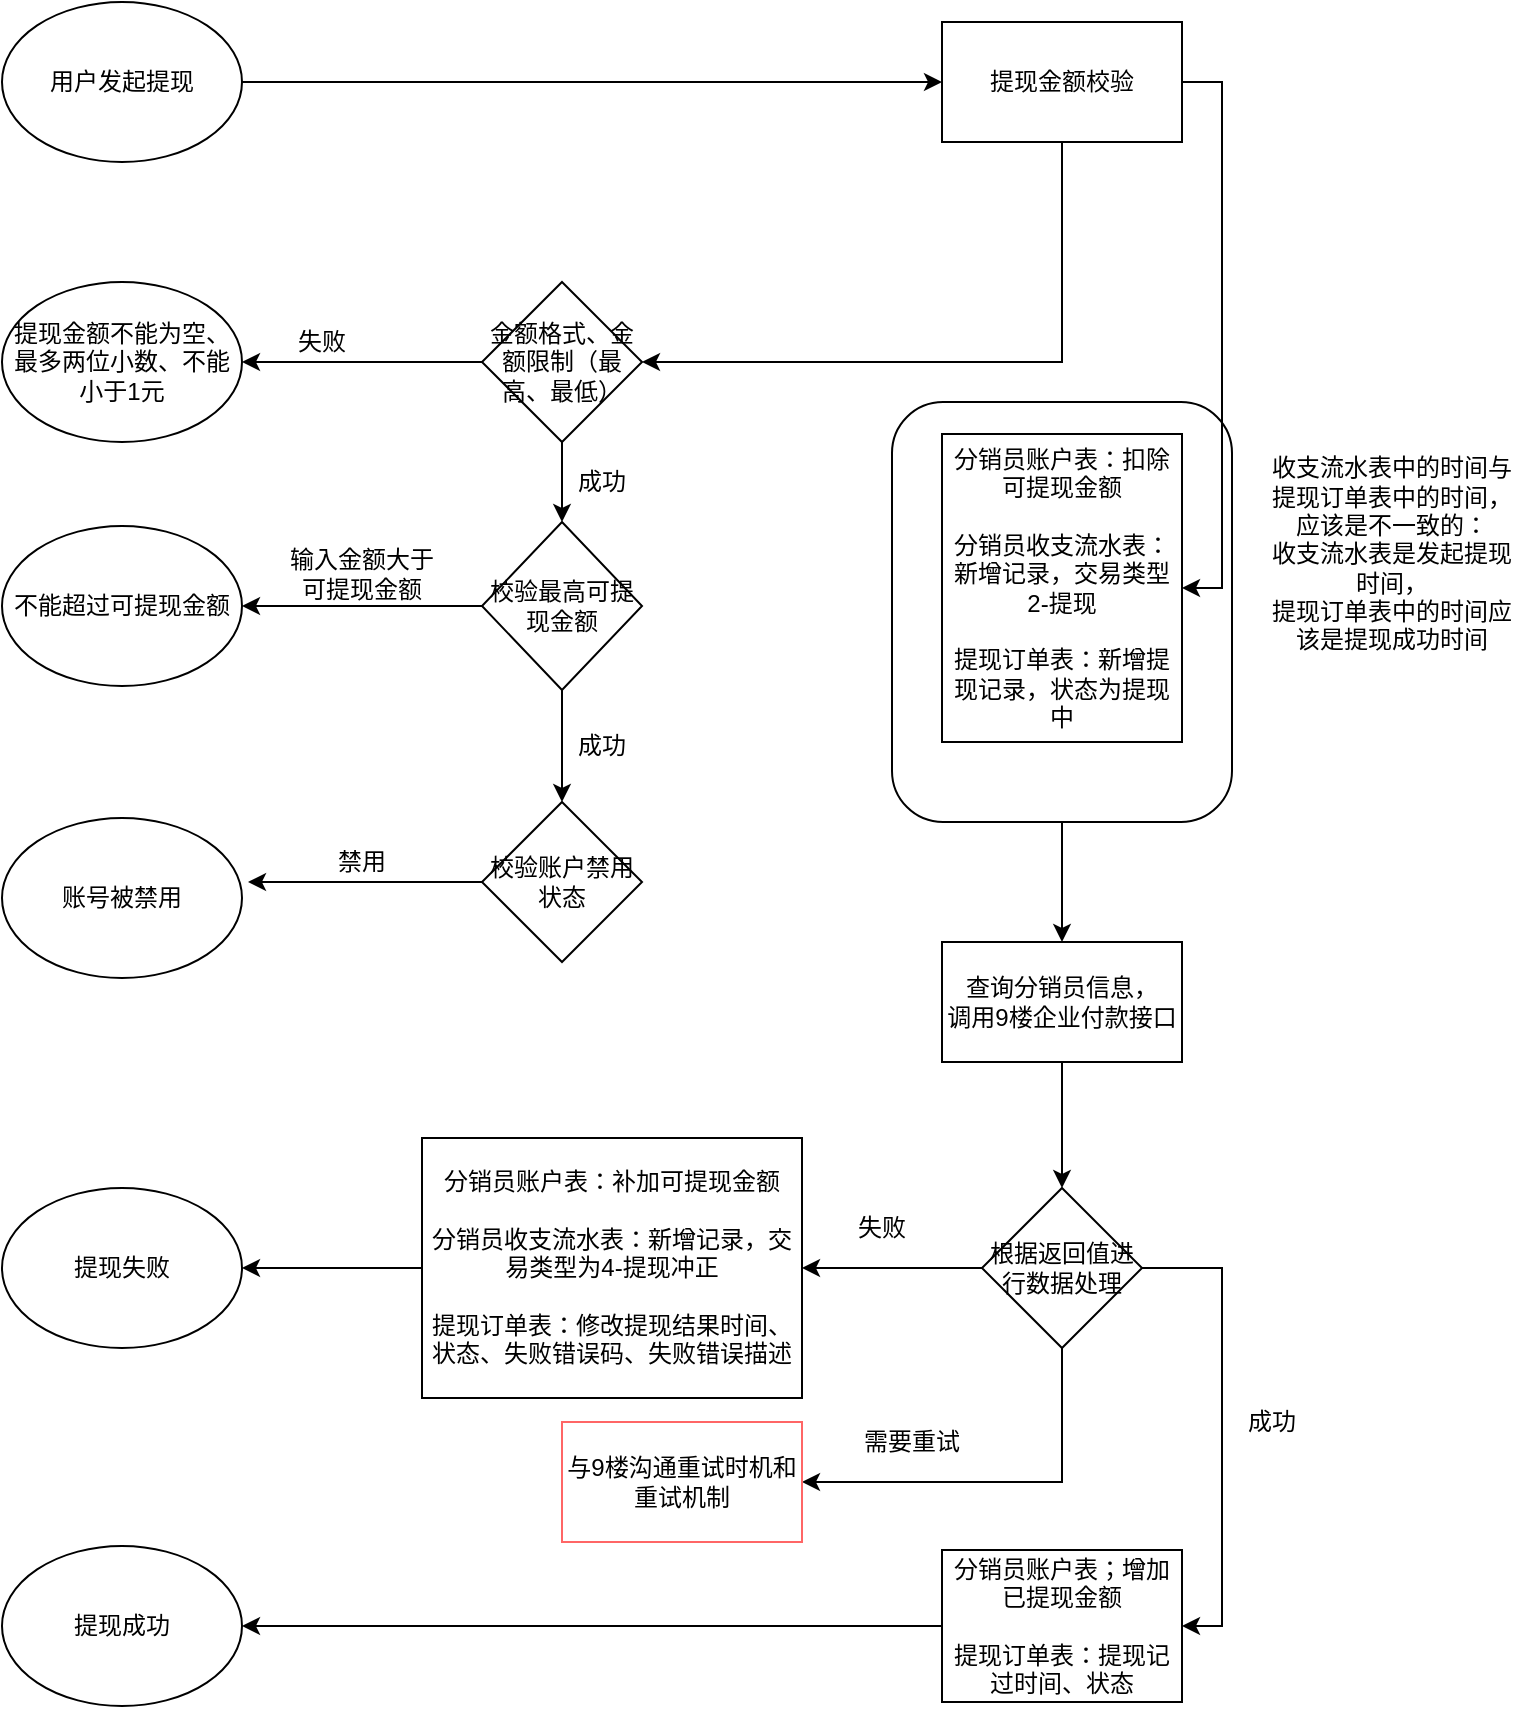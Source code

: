 <mxfile version="12.1.9" type="github" pages="1">
  <diagram id="ep64UdQq2w47eoxnLUAS" name="第 1 页">
    <mxGraphModel dx="740" dy="748" grid="1" gridSize="10" guides="1" tooltips="1" connect="1" arrows="1" fold="1" page="1" pageScale="1" pageWidth="827" pageHeight="1169" math="0" shadow="0">
      <root>
        <mxCell id="0"/>
        <mxCell id="1" parent="0"/>
        <mxCell id="U5Xe9v4DzJ4esqf87ya7-27" style="edgeStyle=orthogonalEdgeStyle;rounded=0;orthogonalLoop=1;jettySize=auto;html=1;entryX=0.5;entryY=0;entryDx=0;entryDy=0;" edge="1" parent="1" source="U5Xe9v4DzJ4esqf87ya7-25" target="U5Xe9v4DzJ4esqf87ya7-26">
          <mxGeometry relative="1" as="geometry">
            <mxPoint x="570" y="530" as="targetPoint"/>
          </mxGeometry>
        </mxCell>
        <mxCell id="U5Xe9v4DzJ4esqf87ya7-25" value="" style="rounded=1;whiteSpace=wrap;html=1;" vertex="1" parent="1">
          <mxGeometry x="485" y="250" width="170" height="210" as="geometry"/>
        </mxCell>
        <mxCell id="IuhCuXHCw700vj-FfKhi-3" style="edgeStyle=orthogonalEdgeStyle;rounded=0;orthogonalLoop=1;jettySize=auto;html=1;entryX=0;entryY=0.5;entryDx=0;entryDy=0;" parent="1" source="IuhCuXHCw700vj-FfKhi-1" target="IuhCuXHCw700vj-FfKhi-2" edge="1">
          <mxGeometry relative="1" as="geometry"/>
        </mxCell>
        <mxCell id="IuhCuXHCw700vj-FfKhi-1" value="用户发起提现" style="ellipse;whiteSpace=wrap;html=1;" parent="1" vertex="1">
          <mxGeometry x="40" y="50" width="120" height="80" as="geometry"/>
        </mxCell>
        <mxCell id="IuhCuXHCw700vj-FfKhi-5" value="" style="edgeStyle=orthogonalEdgeStyle;rounded=0;orthogonalLoop=1;jettySize=auto;html=1;exitX=1;exitY=0.5;exitDx=0;exitDy=0;entryX=1;entryY=0.5;entryDx=0;entryDy=0;" parent="1" source="IuhCuXHCw700vj-FfKhi-2" target="IuhCuXHCw700vj-FfKhi-4" edge="1">
          <mxGeometry relative="1" as="geometry"/>
        </mxCell>
        <mxCell id="U5Xe9v4DzJ4esqf87ya7-3" style="edgeStyle=orthogonalEdgeStyle;rounded=0;orthogonalLoop=1;jettySize=auto;html=1;entryX=1;entryY=0.5;entryDx=0;entryDy=0;exitX=0.5;exitY=1;exitDx=0;exitDy=0;" edge="1" parent="1" source="IuhCuXHCw700vj-FfKhi-2" target="U5Xe9v4DzJ4esqf87ya7-2">
          <mxGeometry relative="1" as="geometry"/>
        </mxCell>
        <mxCell id="IuhCuXHCw700vj-FfKhi-2" value="提现金额校验" style="rounded=0;whiteSpace=wrap;html=1;" parent="1" vertex="1">
          <mxGeometry x="510" y="60" width="120" height="60" as="geometry"/>
        </mxCell>
        <mxCell id="IuhCuXHCw700vj-FfKhi-4" value="分销员账户表：扣除可提现金额&lt;br&gt;&lt;br&gt;分销员收支流水表：新增记录，交易类型 2-提现&lt;br&gt;&lt;br&gt;提现订单表：新增提现记录，状态为提现中" style="rounded=0;whiteSpace=wrap;html=1;" parent="1" vertex="1">
          <mxGeometry x="510" y="266" width="120" height="154" as="geometry"/>
        </mxCell>
        <mxCell id="U5Xe9v4DzJ4esqf87ya7-7" style="edgeStyle=orthogonalEdgeStyle;rounded=0;orthogonalLoop=1;jettySize=auto;html=1;entryX=1;entryY=0.5;entryDx=0;entryDy=0;" edge="1" parent="1" source="U5Xe9v4DzJ4esqf87ya7-2" target="U5Xe9v4DzJ4esqf87ya7-6">
          <mxGeometry relative="1" as="geometry"/>
        </mxCell>
        <mxCell id="U5Xe9v4DzJ4esqf87ya7-16" style="edgeStyle=orthogonalEdgeStyle;rounded=0;orthogonalLoop=1;jettySize=auto;html=1;entryX=0.5;entryY=0;entryDx=0;entryDy=0;" edge="1" parent="1" source="U5Xe9v4DzJ4esqf87ya7-2" target="U5Xe9v4DzJ4esqf87ya7-15">
          <mxGeometry relative="1" as="geometry"/>
        </mxCell>
        <mxCell id="U5Xe9v4DzJ4esqf87ya7-2" value="金额格式、金额限制（最高、最低）" style="rhombus;whiteSpace=wrap;html=1;" vertex="1" parent="1">
          <mxGeometry x="280" y="190" width="80" height="80" as="geometry"/>
        </mxCell>
        <mxCell id="U5Xe9v4DzJ4esqf87ya7-11" style="edgeStyle=orthogonalEdgeStyle;rounded=0;orthogonalLoop=1;jettySize=auto;html=1;entryX=1.025;entryY=0.4;entryDx=0;entryDy=0;entryPerimeter=0;" edge="1" parent="1" source="U5Xe9v4DzJ4esqf87ya7-8" target="U5Xe9v4DzJ4esqf87ya7-10">
          <mxGeometry relative="1" as="geometry"/>
        </mxCell>
        <mxCell id="U5Xe9v4DzJ4esqf87ya7-8" value="校验账户禁用状态" style="rhombus;whiteSpace=wrap;html=1;" vertex="1" parent="1">
          <mxGeometry x="280" y="450" width="80" height="80" as="geometry"/>
        </mxCell>
        <mxCell id="U5Xe9v4DzJ4esqf87ya7-6" value="提现金额不能为空、最多两位小数、不能小于1元" style="ellipse;whiteSpace=wrap;html=1;" vertex="1" parent="1">
          <mxGeometry x="40" y="190" width="120" height="80" as="geometry"/>
        </mxCell>
        <mxCell id="U5Xe9v4DzJ4esqf87ya7-10" value="账号被禁用" style="ellipse;whiteSpace=wrap;html=1;" vertex="1" parent="1">
          <mxGeometry x="40" y="458" width="120" height="80" as="geometry"/>
        </mxCell>
        <mxCell id="U5Xe9v4DzJ4esqf87ya7-12" value="失败" style="text;html=1;strokeColor=none;fillColor=none;align=center;verticalAlign=middle;whiteSpace=wrap;rounded=0;" vertex="1" parent="1">
          <mxGeometry x="180" y="210" width="40" height="20" as="geometry"/>
        </mxCell>
        <mxCell id="U5Xe9v4DzJ4esqf87ya7-13" value="成功" style="text;html=1;strokeColor=none;fillColor=none;align=center;verticalAlign=middle;whiteSpace=wrap;rounded=0;" vertex="1" parent="1">
          <mxGeometry x="320" y="280" width="40" height="20" as="geometry"/>
        </mxCell>
        <mxCell id="U5Xe9v4DzJ4esqf87ya7-14" value="禁用" style="text;html=1;strokeColor=none;fillColor=none;align=center;verticalAlign=middle;whiteSpace=wrap;rounded=0;" vertex="1" parent="1">
          <mxGeometry x="200" y="470" width="40" height="20" as="geometry"/>
        </mxCell>
        <mxCell id="U5Xe9v4DzJ4esqf87ya7-19" style="edgeStyle=orthogonalEdgeStyle;rounded=0;orthogonalLoop=1;jettySize=auto;html=1;" edge="1" parent="1" source="U5Xe9v4DzJ4esqf87ya7-15" target="U5Xe9v4DzJ4esqf87ya7-17">
          <mxGeometry relative="1" as="geometry"/>
        </mxCell>
        <mxCell id="U5Xe9v4DzJ4esqf87ya7-20" style="edgeStyle=orthogonalEdgeStyle;rounded=0;orthogonalLoop=1;jettySize=auto;html=1;entryX=0.5;entryY=0;entryDx=0;entryDy=0;" edge="1" parent="1" source="U5Xe9v4DzJ4esqf87ya7-15" target="U5Xe9v4DzJ4esqf87ya7-8">
          <mxGeometry relative="1" as="geometry"/>
        </mxCell>
        <mxCell id="U5Xe9v4DzJ4esqf87ya7-15" value="校验最高可提现金额" style="rhombus;whiteSpace=wrap;html=1;" vertex="1" parent="1">
          <mxGeometry x="280" y="310" width="80" height="84" as="geometry"/>
        </mxCell>
        <mxCell id="U5Xe9v4DzJ4esqf87ya7-17" value="&lt;span style=&quot;white-space: normal&quot;&gt;不能超过可提现金额&lt;/span&gt;" style="ellipse;whiteSpace=wrap;html=1;" vertex="1" parent="1">
          <mxGeometry x="40" y="312" width="120" height="80" as="geometry"/>
        </mxCell>
        <mxCell id="U5Xe9v4DzJ4esqf87ya7-21" value="输入金额大于可提现金额" style="text;html=1;strokeColor=none;fillColor=none;align=center;verticalAlign=middle;whiteSpace=wrap;rounded=0;" vertex="1" parent="1">
          <mxGeometry x="180" y="326" width="80" height="20" as="geometry"/>
        </mxCell>
        <mxCell id="U5Xe9v4DzJ4esqf87ya7-22" value="成功" style="text;html=1;strokeColor=none;fillColor=none;align=center;verticalAlign=middle;whiteSpace=wrap;rounded=0;" vertex="1" parent="1">
          <mxGeometry x="320" y="412" width="40" height="20" as="geometry"/>
        </mxCell>
        <mxCell id="U5Xe9v4DzJ4esqf87ya7-29" value="" style="edgeStyle=orthogonalEdgeStyle;rounded=0;orthogonalLoop=1;jettySize=auto;html=1;" edge="1" parent="1" source="U5Xe9v4DzJ4esqf87ya7-26" target="U5Xe9v4DzJ4esqf87ya7-30">
          <mxGeometry relative="1" as="geometry">
            <mxPoint x="570" y="638" as="targetPoint"/>
          </mxGeometry>
        </mxCell>
        <mxCell id="U5Xe9v4DzJ4esqf87ya7-26" value="查询分销员信息，&lt;br&gt;调用9楼企业付款接口" style="rounded=0;whiteSpace=wrap;html=1;" vertex="1" parent="1">
          <mxGeometry x="510" y="520" width="120" height="60" as="geometry"/>
        </mxCell>
        <mxCell id="U5Xe9v4DzJ4esqf87ya7-32" style="edgeStyle=orthogonalEdgeStyle;rounded=0;orthogonalLoop=1;jettySize=auto;html=1;" edge="1" parent="1" source="U5Xe9v4DzJ4esqf87ya7-30" target="U5Xe9v4DzJ4esqf87ya7-31">
          <mxGeometry relative="1" as="geometry"/>
        </mxCell>
        <mxCell id="U5Xe9v4DzJ4esqf87ya7-37" style="edgeStyle=orthogonalEdgeStyle;rounded=0;orthogonalLoop=1;jettySize=auto;html=1;entryX=1;entryY=0.5;entryDx=0;entryDy=0;exitX=1;exitY=0.5;exitDx=0;exitDy=0;" edge="1" parent="1" source="U5Xe9v4DzJ4esqf87ya7-30" target="U5Xe9v4DzJ4esqf87ya7-36">
          <mxGeometry relative="1" as="geometry"/>
        </mxCell>
        <mxCell id="U5Xe9v4DzJ4esqf87ya7-39" style="edgeStyle=orthogonalEdgeStyle;rounded=0;orthogonalLoop=1;jettySize=auto;html=1;entryX=1;entryY=0.5;entryDx=0;entryDy=0;exitX=0.5;exitY=1;exitDx=0;exitDy=0;" edge="1" parent="1" source="U5Xe9v4DzJ4esqf87ya7-30" target="U5Xe9v4DzJ4esqf87ya7-38">
          <mxGeometry relative="1" as="geometry"/>
        </mxCell>
        <mxCell id="U5Xe9v4DzJ4esqf87ya7-30" value="根据返回值进行数据处理" style="rhombus;whiteSpace=wrap;html=1;" vertex="1" parent="1">
          <mxGeometry x="530" y="643" width="80" height="80" as="geometry"/>
        </mxCell>
        <mxCell id="U5Xe9v4DzJ4esqf87ya7-45" style="edgeStyle=orthogonalEdgeStyle;rounded=0;orthogonalLoop=1;jettySize=auto;html=1;" edge="1" parent="1" source="U5Xe9v4DzJ4esqf87ya7-31" target="U5Xe9v4DzJ4esqf87ya7-44">
          <mxGeometry relative="1" as="geometry"/>
        </mxCell>
        <mxCell id="U5Xe9v4DzJ4esqf87ya7-31" value="分销员账户表：补加可提现金额&lt;br&gt;&lt;br&gt;分销员收支流水表：新增记录，交易类型为4-提现冲正&lt;br&gt;&lt;br&gt;提现订单表：修改提现结果时间、状态、失败错误码、失败错误描述" style="rounded=0;whiteSpace=wrap;html=1;" vertex="1" parent="1">
          <mxGeometry x="250" y="618" width="190" height="130" as="geometry"/>
        </mxCell>
        <mxCell id="U5Xe9v4DzJ4esqf87ya7-33" value="失败" style="text;html=1;strokeColor=none;fillColor=none;align=center;verticalAlign=middle;whiteSpace=wrap;rounded=0;" vertex="1" parent="1">
          <mxGeometry x="460" y="653" width="40" height="20" as="geometry"/>
        </mxCell>
        <mxCell id="U5Xe9v4DzJ4esqf87ya7-43" style="edgeStyle=orthogonalEdgeStyle;rounded=0;orthogonalLoop=1;jettySize=auto;html=1;entryX=1;entryY=0.5;entryDx=0;entryDy=0;" edge="1" parent="1" source="U5Xe9v4DzJ4esqf87ya7-36" target="U5Xe9v4DzJ4esqf87ya7-42">
          <mxGeometry relative="1" as="geometry"/>
        </mxCell>
        <mxCell id="U5Xe9v4DzJ4esqf87ya7-36" value="分销员账户表；增加已提现金额&lt;br&gt;&lt;br&gt;提现订单表：提现记过时间、状态" style="rounded=0;whiteSpace=wrap;html=1;" vertex="1" parent="1">
          <mxGeometry x="510" y="824" width="120" height="76" as="geometry"/>
        </mxCell>
        <mxCell id="U5Xe9v4DzJ4esqf87ya7-38" value="与9楼沟通重试时机和重试机制" style="rounded=0;whiteSpace=wrap;html=1;strokeColor=#FF6666;" vertex="1" parent="1">
          <mxGeometry x="320" y="760" width="120" height="60" as="geometry"/>
        </mxCell>
        <mxCell id="U5Xe9v4DzJ4esqf87ya7-40" value="需要重试" style="text;html=1;strokeColor=none;fillColor=none;align=center;verticalAlign=middle;whiteSpace=wrap;rounded=0;" vertex="1" parent="1">
          <mxGeometry x="470" y="760" width="50" height="20" as="geometry"/>
        </mxCell>
        <mxCell id="U5Xe9v4DzJ4esqf87ya7-41" value="成功" style="text;html=1;strokeColor=none;fillColor=none;align=center;verticalAlign=middle;whiteSpace=wrap;rounded=0;" vertex="1" parent="1">
          <mxGeometry x="655" y="750" width="40" height="20" as="geometry"/>
        </mxCell>
        <mxCell id="U5Xe9v4DzJ4esqf87ya7-42" value="提现成功" style="ellipse;whiteSpace=wrap;html=1;strokeColor=#000000;" vertex="1" parent="1">
          <mxGeometry x="40" y="822" width="120" height="80" as="geometry"/>
        </mxCell>
        <mxCell id="U5Xe9v4DzJ4esqf87ya7-44" value="提现失败" style="ellipse;whiteSpace=wrap;html=1;strokeColor=#000000;" vertex="1" parent="1">
          <mxGeometry x="40" y="643" width="120" height="80" as="geometry"/>
        </mxCell>
        <mxCell id="U5Xe9v4DzJ4esqf87ya7-46" value="收支流水表中的时间与提现订单表中的时间，应该是不一致的：&lt;br&gt;收支流水表是发起提现时间，&lt;br&gt;提现订单表中的时间应该是提现成功时间" style="text;html=1;strokeColor=none;fillColor=none;align=center;verticalAlign=middle;whiteSpace=wrap;rounded=0;" vertex="1" parent="1">
          <mxGeometry x="670" y="254" width="130" height="144" as="geometry"/>
        </mxCell>
      </root>
    </mxGraphModel>
  </diagram>
</mxfile>
